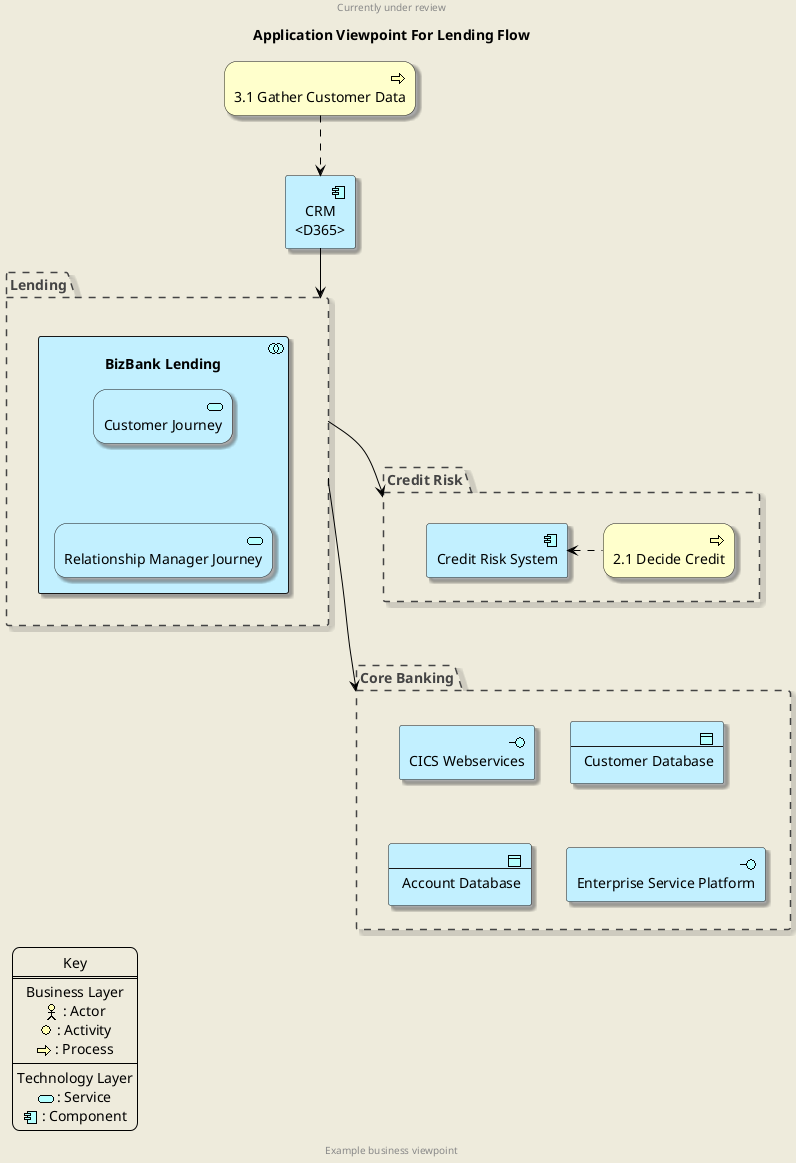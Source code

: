 @startuml

!include <archimate/Archimate>

skinparam shadowing true
skinparam backgroundColor #EEEBDC
skinparam ArrowColor black
skinparam noteBorderColor black
skinparam rectangle<<behavior>> {
	roundCorner 25
}

sprite $bProcess jar:archimate/business-process
sprite $bActor jar:archimate/business-actor
sprite $bActivity jar:archimate/business-activity
sprite $aService jar:archimate/application-service
sprite $aComponent jar:archimate/application-component
sprite $aCollaboration jar:archimate/application-collaboration

header
Currently under review
endheader

title Application Viewpoint For Lending Flow

'==============================================

Business_Process(GCD, "3.1 Gather Customer Data")
rectangle "CRM\n<D365>" as CRM <<$aComponent>> #Application

Grouping(LDN, "Lending"){
    rectangle "BizBank Lending" as BBL <<$aCollaboration>> #Application{
        Application_Service(CJ, "Customer Journey")
        Application_Service(RMJ, "Relationship Manager Journey")
    }
    CJ -[hidden]- RMJ
}

Grouping(CORE, "Core Banking"){
    Application_Interface(CICS, "CICS Webservices")
    Application_DataObject(CDB, "Customer Database")
    Application_DataObject(ADB, "Account Database")
    Application_Interface(ESP, "Enterprise Service Platform")
}

Grouping(CREDIT, "Credit Risk"){
    Application_Component(CRS, "Credit Risk System")
    Business_Process(DC, "2.1 Decide Credit")
    DC .l.> CRS
}


GCD .d.> CRM
CRM -d-> LDN
LDN --> CORE
LDN --> CREDIT
CORE -[hidden]u-> CREDIT

legend left
Key
====
Business Layer
<$bActor> : Actor
<$bActivity> : Activity
<$bProcess> : Process
----
Technology Layer
<$aService> : Service
<$aComponent> : Component
endlegend

center footer Example business viewpoint

@enduml
